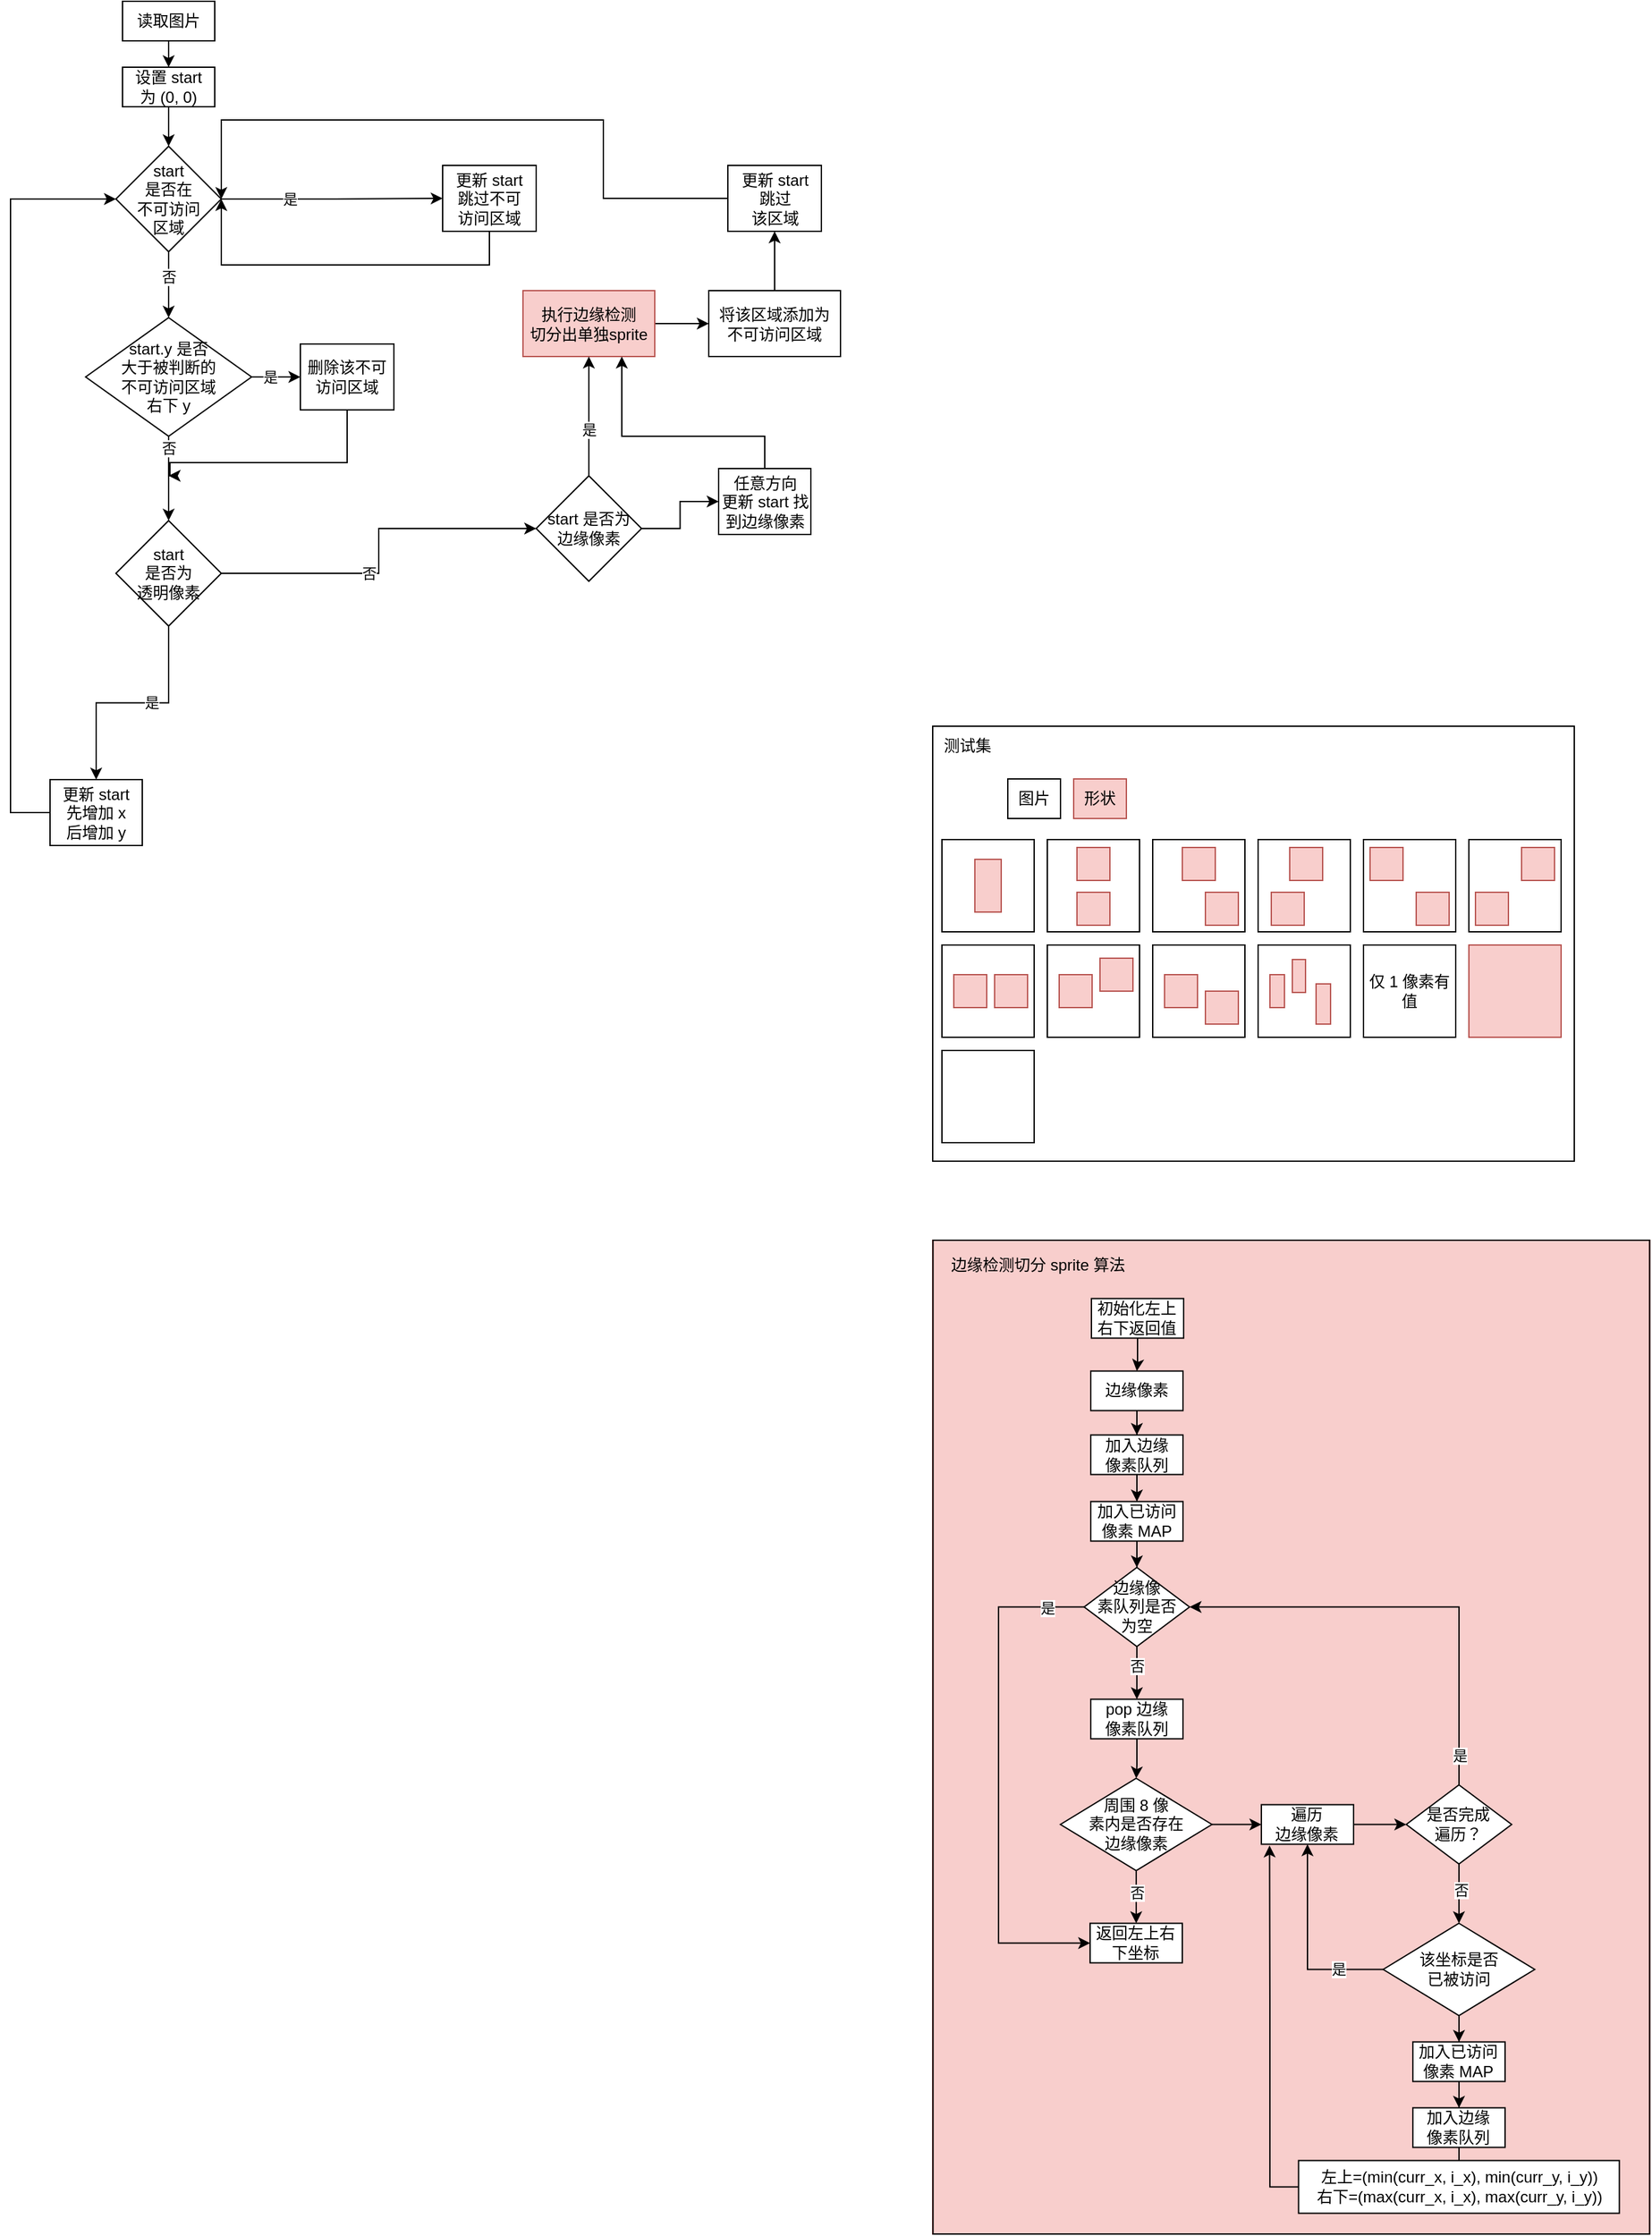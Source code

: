 <mxfile>
    <diagram id="6OdolTEmYTzxflPTEHso" name="Page-1">
        <mxGraphModel dx="1619" dy="635" grid="1" gridSize="10" guides="1" tooltips="1" connect="1" arrows="1" fold="1" page="1" pageScale="1" pageWidth="827" pageHeight="1169" math="0" shadow="0">
            <root>
                <mxCell id="0"/>
                <mxCell id="1" parent="0"/>
                <mxCell id="h_gXAqal29AzcA71INI1-75" value="" style="edgeStyle=orthogonalEdgeStyle;rounded=0;orthogonalLoop=1;jettySize=auto;html=1;entryX=0.5;entryY=0;entryDx=0;entryDy=0;" parent="1" source="h_gXAqal29AzcA71INI1-76" target="h_gXAqal29AzcA71INI1-86" edge="1">
                    <mxGeometry relative="1" as="geometry">
                        <mxPoint x="-240" y="290" as="targetPoint"/>
                    </mxGeometry>
                </mxCell>
                <mxCell id="h_gXAqal29AzcA71INI1-76" value="设置 start&lt;div&gt;为 (0, 0)&lt;/div&gt;" style="rounded=0;whiteSpace=wrap;html=1;" parent="1" vertex="1">
                    <mxGeometry x="-275" y="100" width="70" height="30" as="geometry"/>
                </mxCell>
                <mxCell id="h_gXAqal29AzcA71INI1-77" value="" style="edgeStyle=orthogonalEdgeStyle;rounded=0;orthogonalLoop=1;jettySize=auto;html=1;entryX=0.5;entryY=0;entryDx=0;entryDy=0;exitX=0.5;exitY=1;exitDx=0;exitDy=0;" parent="1" source="h_gXAqal29AzcA71INI1-83" target="h_gXAqal29AzcA71INI1-82" edge="1">
                    <mxGeometry relative="1" as="geometry">
                        <mxPoint x="-241.03" y="610" as="targetPoint"/>
                        <mxPoint x="-241.03" y="580" as="sourcePoint"/>
                    </mxGeometry>
                </mxCell>
                <mxCell id="h_gXAqal29AzcA71INI1-84" value="是" style="edgeLabel;html=1;align=center;verticalAlign=middle;resizable=0;points=[];" parent="h_gXAqal29AzcA71INI1-77" vertex="1" connectable="0">
                    <mxGeometry x="-0.169" y="-1" relative="1" as="geometry">
                        <mxPoint as="offset"/>
                    </mxGeometry>
                </mxCell>
                <mxCell id="h_gXAqal29AzcA71INI1-80" style="edgeStyle=orthogonalEdgeStyle;rounded=0;orthogonalLoop=1;jettySize=auto;html=1;entryX=0.5;entryY=0;entryDx=0;entryDy=0;" parent="1" source="h_gXAqal29AzcA71INI1-81" target="h_gXAqal29AzcA71INI1-76" edge="1">
                    <mxGeometry relative="1" as="geometry"/>
                </mxCell>
                <mxCell id="h_gXAqal29AzcA71INI1-81" value="读取图片" style="rounded=0;whiteSpace=wrap;html=1;" parent="1" vertex="1">
                    <mxGeometry x="-275" y="50" width="70" height="30" as="geometry"/>
                </mxCell>
                <mxCell id="h_gXAqal29AzcA71INI1-96" style="edgeStyle=orthogonalEdgeStyle;rounded=0;orthogonalLoop=1;jettySize=auto;html=1;entryX=0;entryY=0.5;entryDx=0;entryDy=0;" parent="1" source="h_gXAqal29AzcA71INI1-82" target="h_gXAqal29AzcA71INI1-86" edge="1">
                    <mxGeometry relative="1" as="geometry">
                        <Array as="points">
                            <mxPoint x="-360" y="666"/>
                            <mxPoint x="-360" y="200"/>
                        </Array>
                    </mxGeometry>
                </mxCell>
                <mxCell id="h_gXAqal29AzcA71INI1-82" value="&lt;div&gt;更新 start&lt;/div&gt;先增加 x&lt;div&gt;后增加 y&lt;/div&gt;" style="rounded=0;whiteSpace=wrap;html=1;" parent="1" vertex="1">
                    <mxGeometry x="-330" y="640.5" width="70" height="50" as="geometry"/>
                </mxCell>
                <mxCell id="h_gXAqal29AzcA71INI1-98" value="" style="edgeStyle=orthogonalEdgeStyle;rounded=0;orthogonalLoop=1;jettySize=auto;html=1;entryX=0;entryY=0.5;entryDx=0;entryDy=0;" parent="1" source="h_gXAqal29AzcA71INI1-83" target="h_gXAqal29AzcA71INI1-108" edge="1">
                    <mxGeometry relative="1" as="geometry"/>
                </mxCell>
                <mxCell id="h_gXAqal29AzcA71INI1-107" value="否" style="edgeLabel;html=1;align=center;verticalAlign=middle;resizable=0;points=[];" parent="h_gXAqal29AzcA71INI1-98" vertex="1" connectable="0">
                    <mxGeometry x="-0.181" relative="1" as="geometry">
                        <mxPoint as="offset"/>
                    </mxGeometry>
                </mxCell>
                <mxCell id="h_gXAqal29AzcA71INI1-83" value="start&lt;div&gt;是否为&lt;div&gt;透明像素&lt;/div&gt;&lt;/div&gt;" style="rhombus;whiteSpace=wrap;html=1;" parent="1" vertex="1">
                    <mxGeometry x="-280" y="444" width="80" height="80" as="geometry"/>
                </mxCell>
                <mxCell id="h_gXAqal29AzcA71INI1-87" style="edgeStyle=orthogonalEdgeStyle;rounded=0;orthogonalLoop=1;jettySize=auto;html=1;entryX=0.5;entryY=0;entryDx=0;entryDy=0;" parent="1" source="h_gXAqal29AzcA71INI1-86" target="h_gXAqal29AzcA71INI1-172" edge="1">
                    <mxGeometry relative="1" as="geometry"/>
                </mxCell>
                <mxCell id="h_gXAqal29AzcA71INI1-88" value="否" style="edgeLabel;html=1;align=center;verticalAlign=middle;resizable=0;points=[];" parent="h_gXAqal29AzcA71INI1-87" vertex="1" connectable="0">
                    <mxGeometry x="-0.25" relative="1" as="geometry">
                        <mxPoint as="offset"/>
                    </mxGeometry>
                </mxCell>
                <mxCell id="h_gXAqal29AzcA71INI1-93" value="" style="edgeStyle=orthogonalEdgeStyle;rounded=0;orthogonalLoop=1;jettySize=auto;html=1;" parent="1" source="h_gXAqal29AzcA71INI1-86" target="h_gXAqal29AzcA71INI1-91" edge="1">
                    <mxGeometry relative="1" as="geometry"/>
                </mxCell>
                <mxCell id="h_gXAqal29AzcA71INI1-94" value="是" style="edgeLabel;html=1;align=center;verticalAlign=middle;resizable=0;points=[];" parent="h_gXAqal29AzcA71INI1-93" vertex="1" connectable="0">
                    <mxGeometry x="-0.417" relative="1" as="geometry">
                        <mxPoint x="3" as="offset"/>
                    </mxGeometry>
                </mxCell>
                <mxCell id="h_gXAqal29AzcA71INI1-86" value="start&lt;div&gt;是否在&lt;div&gt;不可访问&lt;/div&gt;&lt;div&gt;区域&lt;/div&gt;&lt;/div&gt;" style="rhombus;whiteSpace=wrap;html=1;" parent="1" vertex="1">
                    <mxGeometry x="-280" y="160" width="80" height="80" as="geometry"/>
                </mxCell>
                <mxCell id="h_gXAqal29AzcA71INI1-170" style="edgeStyle=orthogonalEdgeStyle;rounded=0;orthogonalLoop=1;jettySize=auto;html=1;entryX=1;entryY=0.5;entryDx=0;entryDy=0;" parent="1" source="h_gXAqal29AzcA71INI1-91" target="h_gXAqal29AzcA71INI1-86" edge="1">
                    <mxGeometry relative="1" as="geometry">
                        <Array as="points">
                            <mxPoint x="3" y="250"/>
                            <mxPoint x="-200" y="250"/>
                        </Array>
                    </mxGeometry>
                </mxCell>
                <mxCell id="h_gXAqal29AzcA71INI1-91" value="&lt;div&gt;更新 start&lt;/div&gt;&lt;div&gt;跳过不可&lt;/div&gt;&lt;div&gt;访问&lt;span style=&quot;background-color: transparent; color: light-dark(rgb(0, 0, 0), rgb(255, 255, 255));&quot;&gt;区域&lt;/span&gt;&lt;/div&gt;" style="rounded=0;whiteSpace=wrap;html=1;" parent="1" vertex="1">
                    <mxGeometry x="-32" y="174.5" width="71" height="50" as="geometry"/>
                </mxCell>
                <mxCell id="h_gXAqal29AzcA71INI1-103" value="" style="edgeStyle=orthogonalEdgeStyle;rounded=0;orthogonalLoop=1;jettySize=auto;html=1;" parent="1" source="h_gXAqal29AzcA71INI1-97" target="h_gXAqal29AzcA71INI1-100" edge="1">
                    <mxGeometry relative="1" as="geometry"/>
                </mxCell>
                <mxCell id="h_gXAqal29AzcA71INI1-97" value="执行边缘检测&lt;div&gt;切分出单独sprite&lt;/div&gt;" style="rounded=0;whiteSpace=wrap;html=1;fillColor=#f8cecc;strokeColor=#b85450;" parent="1" vertex="1">
                    <mxGeometry x="29" y="269.5" width="100" height="50" as="geometry"/>
                </mxCell>
                <mxCell id="h_gXAqal29AzcA71INI1-105" value="" style="edgeStyle=orthogonalEdgeStyle;rounded=0;orthogonalLoop=1;jettySize=auto;html=1;" parent="1" source="h_gXAqal29AzcA71INI1-100" target="h_gXAqal29AzcA71INI1-104" edge="1">
                    <mxGeometry relative="1" as="geometry"/>
                </mxCell>
                <mxCell id="h_gXAqal29AzcA71INI1-100" value="将该区域添加为&lt;div&gt;不可访问区域&lt;/div&gt;" style="rounded=0;whiteSpace=wrap;html=1;" parent="1" vertex="1">
                    <mxGeometry x="170" y="269.5" width="100" height="50" as="geometry"/>
                </mxCell>
                <mxCell id="h_gXAqal29AzcA71INI1-106" style="edgeStyle=orthogonalEdgeStyle;rounded=0;orthogonalLoop=1;jettySize=auto;html=1;entryX=1;entryY=0.5;entryDx=0;entryDy=0;" parent="1" source="h_gXAqal29AzcA71INI1-104" target="h_gXAqal29AzcA71INI1-86" edge="1">
                    <mxGeometry relative="1" as="geometry">
                        <Array as="points">
                            <mxPoint x="90" y="140"/>
                            <mxPoint x="-200" y="140"/>
                        </Array>
                    </mxGeometry>
                </mxCell>
                <mxCell id="h_gXAqal29AzcA71INI1-104" value="&lt;div&gt;更新 start&lt;/div&gt;&lt;div&gt;跳过&lt;/div&gt;&lt;div&gt;该&lt;span style=&quot;background-color: transparent; color: light-dark(rgb(0, 0, 0), rgb(255, 255, 255));&quot;&gt;区域&lt;/span&gt;&lt;/div&gt;" style="rounded=0;whiteSpace=wrap;html=1;" parent="1" vertex="1">
                    <mxGeometry x="184.5" y="174.5" width="71" height="50" as="geometry"/>
                </mxCell>
                <mxCell id="h_gXAqal29AzcA71INI1-109" value="" style="edgeStyle=orthogonalEdgeStyle;rounded=0;orthogonalLoop=1;jettySize=auto;html=1;" parent="1" source="h_gXAqal29AzcA71INI1-108" target="h_gXAqal29AzcA71INI1-97" edge="1">
                    <mxGeometry relative="1" as="geometry"/>
                </mxCell>
                <mxCell id="h_gXAqal29AzcA71INI1-110" value="是" style="edgeLabel;html=1;align=center;verticalAlign=middle;resizable=0;points=[];" parent="h_gXAqal29AzcA71INI1-109" vertex="1" connectable="0">
                    <mxGeometry x="-0.216" relative="1" as="geometry">
                        <mxPoint as="offset"/>
                    </mxGeometry>
                </mxCell>
                <mxCell id="h_gXAqal29AzcA71INI1-112" value="" style="edgeStyle=orthogonalEdgeStyle;rounded=0;orthogonalLoop=1;jettySize=auto;html=1;" parent="1" source="h_gXAqal29AzcA71INI1-108" target="h_gXAqal29AzcA71INI1-111" edge="1">
                    <mxGeometry relative="1" as="geometry"/>
                </mxCell>
                <mxCell id="h_gXAqal29AzcA71INI1-108" value="start 是否为&lt;div&gt;边缘像素&lt;/div&gt;" style="rhombus;whiteSpace=wrap;html=1;" parent="1" vertex="1">
                    <mxGeometry x="39" y="410" width="80" height="80" as="geometry"/>
                </mxCell>
                <mxCell id="h_gXAqal29AzcA71INI1-171" style="edgeStyle=orthogonalEdgeStyle;rounded=0;orthogonalLoop=1;jettySize=auto;html=1;entryX=0.75;entryY=1;entryDx=0;entryDy=0;" parent="1" source="h_gXAqal29AzcA71INI1-111" target="h_gXAqal29AzcA71INI1-97" edge="1">
                    <mxGeometry relative="1" as="geometry">
                        <Array as="points">
                            <mxPoint x="213" y="380"/>
                            <mxPoint x="104" y="380"/>
                        </Array>
                    </mxGeometry>
                </mxCell>
                <mxCell id="h_gXAqal29AzcA71INI1-111" value="&lt;div&gt;任意方向&lt;/div&gt;&lt;div&gt;&lt;span style=&quot;background-color: transparent; color: light-dark(rgb(0, 0, 0), rgb(255, 255, 255));&quot;&gt;更新 start 找到边缘像素&lt;/span&gt;&lt;/div&gt;" style="rounded=0;whiteSpace=wrap;html=1;" parent="1" vertex="1">
                    <mxGeometry x="177.5" y="404.5" width="70" height="50" as="geometry"/>
                </mxCell>
                <mxCell id="h_gXAqal29AzcA71INI1-173" value="" style="edgeStyle=orthogonalEdgeStyle;rounded=0;orthogonalLoop=1;jettySize=auto;html=1;" parent="1" source="h_gXAqal29AzcA71INI1-172" target="h_gXAqal29AzcA71INI1-83" edge="1">
                    <mxGeometry relative="1" as="geometry"/>
                </mxCell>
                <mxCell id="h_gXAqal29AzcA71INI1-181" value="否" style="edgeLabel;html=1;align=center;verticalAlign=middle;resizable=0;points=[];" parent="h_gXAqal29AzcA71INI1-173" vertex="1" connectable="0">
                    <mxGeometry x="-0.812" y="-2" relative="1" as="geometry">
                        <mxPoint x="2" y="3" as="offset"/>
                    </mxGeometry>
                </mxCell>
                <mxCell id="h_gXAqal29AzcA71INI1-175" value="" style="edgeStyle=orthogonalEdgeStyle;rounded=0;orthogonalLoop=1;jettySize=auto;html=1;" parent="1" source="h_gXAqal29AzcA71INI1-172" target="h_gXAqal29AzcA71INI1-174" edge="1">
                    <mxGeometry relative="1" as="geometry"/>
                </mxCell>
                <mxCell id="h_gXAqal29AzcA71INI1-178" value="是" style="edgeLabel;html=1;align=center;verticalAlign=middle;resizable=0;points=[];" parent="h_gXAqal29AzcA71INI1-175" vertex="1" connectable="0">
                    <mxGeometry x="-0.439" y="2" relative="1" as="geometry">
                        <mxPoint x="2" y="2" as="offset"/>
                    </mxGeometry>
                </mxCell>
                <mxCell id="h_gXAqal29AzcA71INI1-172" value="start.y 是否&lt;div&gt;大于被判断的&lt;/div&gt;&lt;div&gt;不可访问区域&lt;/div&gt;&lt;div&gt;右下 y&lt;/div&gt;" style="rhombus;whiteSpace=wrap;html=1;" parent="1" vertex="1">
                    <mxGeometry x="-303" y="290" width="126" height="90" as="geometry"/>
                </mxCell>
                <mxCell id="h_gXAqal29AzcA71INI1-180" style="edgeStyle=orthogonalEdgeStyle;rounded=0;orthogonalLoop=1;jettySize=auto;html=1;" parent="1" source="h_gXAqal29AzcA71INI1-174" edge="1">
                    <mxGeometry relative="1" as="geometry">
                        <mxPoint x="-240" y="410" as="targetPoint"/>
                        <Array as="points">
                            <mxPoint x="-105" y="400"/>
                            <mxPoint x="-239" y="400"/>
                            <mxPoint x="-239" y="410"/>
                        </Array>
                    </mxGeometry>
                </mxCell>
                <mxCell id="h_gXAqal29AzcA71INI1-174" value="删除该不可访问区域" style="rounded=0;whiteSpace=wrap;html=1;" parent="1" vertex="1">
                    <mxGeometry x="-140" y="310" width="71" height="50" as="geometry"/>
                </mxCell>
                <mxCell id="h_gXAqal29AzcA71INI1-185" value="" style="group;fillColor=#f8cecc;strokeColor=#b85450;" parent="1" vertex="1" connectable="0">
                    <mxGeometry x="340" y="990" width="544.22" height="754" as="geometry"/>
                </mxCell>
                <mxCell id="h_gXAqal29AzcA71INI1-117" value="&lt;div&gt;边缘检测&lt;span style=&quot;background-color: transparent; color: light-dark(rgb(0, 0, 0), rgb(255, 255, 255));&quot;&gt;切分 sprite 算法&lt;/span&gt;&lt;/div&gt;" style="text;html=1;align=center;verticalAlign=middle;whiteSpace=wrap;rounded=0;" parent="h_gXAqal29AzcA71INI1-185" vertex="1">
                    <mxGeometry y="4" width="160" height="30" as="geometry"/>
                </mxCell>
                <mxCell id="h_gXAqal29AzcA71INI1-121" value="" style="edgeStyle=orthogonalEdgeStyle;rounded=0;orthogonalLoop=1;jettySize=auto;html=1;entryX=0.5;entryY=0;entryDx=0;entryDy=0;" parent="h_gXAqal29AzcA71INI1-185" source="h_gXAqal29AzcA71INI1-118" target="h_gXAqal29AzcA71INI1-122" edge="1">
                    <mxGeometry relative="1" as="geometry"/>
                </mxCell>
                <mxCell id="h_gXAqal29AzcA71INI1-118" value="&lt;div&gt;边缘像素&lt;/div&gt;" style="rounded=0;whiteSpace=wrap;html=1;" parent="h_gXAqal29AzcA71INI1-185" vertex="1">
                    <mxGeometry x="119.97" y="99.25" width="70" height="30" as="geometry"/>
                </mxCell>
                <mxCell id="h_gXAqal29AzcA71INI1-128" value="" style="edgeStyle=orthogonalEdgeStyle;rounded=0;orthogonalLoop=1;jettySize=auto;html=1;" parent="h_gXAqal29AzcA71INI1-185" source="h_gXAqal29AzcA71INI1-120" target="h_gXAqal29AzcA71INI1-127" edge="1">
                    <mxGeometry relative="1" as="geometry"/>
                </mxCell>
                <mxCell id="h_gXAqal29AzcA71INI1-129" value="否" style="edgeLabel;html=1;align=center;verticalAlign=middle;resizable=0;points=[];" parent="h_gXAqal29AzcA71INI1-128" vertex="1" connectable="0">
                    <mxGeometry x="-0.191" relative="1" as="geometry">
                        <mxPoint as="offset"/>
                    </mxGeometry>
                </mxCell>
                <mxCell id="h_gXAqal29AzcA71INI1-132" value="" style="edgeStyle=orthogonalEdgeStyle;rounded=0;orthogonalLoop=1;jettySize=auto;html=1;entryX=0;entryY=0.5;entryDx=0;entryDy=0;" parent="h_gXAqal29AzcA71INI1-185" source="h_gXAqal29AzcA71INI1-120" target="h_gXAqal29AzcA71INI1-134" edge="1">
                    <mxGeometry relative="1" as="geometry"/>
                </mxCell>
                <mxCell id="h_gXAqal29AzcA71INI1-120" value="周围 8&amp;nbsp;&lt;span style=&quot;background-color: transparent; color: light-dark(rgb(0, 0, 0), rgb(255, 255, 255));&quot;&gt;像&lt;/span&gt;&lt;div&gt;&lt;span style=&quot;background-color: transparent; color: light-dark(rgb(0, 0, 0), rgb(255, 255, 255));&quot;&gt;素&lt;/span&gt;&lt;span style=&quot;background-color: transparent; color: light-dark(rgb(0, 0, 0), rgb(255, 255, 255));&quot;&gt;内是否存在&lt;/span&gt;&lt;/div&gt;&lt;div&gt;&lt;span style=&quot;background-color: transparent; color: light-dark(rgb(0, 0, 0), rgb(255, 255, 255));&quot;&gt;边缘&lt;/span&gt;&lt;span style=&quot;background-color: transparent; color: light-dark(rgb(0, 0, 0), rgb(255, 255, 255));&quot;&gt;像素&lt;/span&gt;&lt;/div&gt;" style="rhombus;whiteSpace=wrap;html=1;" parent="h_gXAqal29AzcA71INI1-185" vertex="1">
                    <mxGeometry x="96.97" y="408.25" width="115" height="70" as="geometry"/>
                </mxCell>
                <mxCell id="h_gXAqal29AzcA71INI1-125" value="" style="edgeStyle=orthogonalEdgeStyle;rounded=0;orthogonalLoop=1;jettySize=auto;html=1;" parent="h_gXAqal29AzcA71INI1-185" source="h_gXAqal29AzcA71INI1-122" target="h_gXAqal29AzcA71INI1-124" edge="1">
                    <mxGeometry relative="1" as="geometry"/>
                </mxCell>
                <mxCell id="h_gXAqal29AzcA71INI1-122" value="&lt;div&gt;加入边缘&lt;/div&gt;&lt;div&gt;像素队列&lt;/div&gt;" style="rounded=0;whiteSpace=wrap;html=1;" parent="h_gXAqal29AzcA71INI1-185" vertex="1">
                    <mxGeometry x="119.97" y="147.75" width="70" height="30" as="geometry"/>
                </mxCell>
                <mxCell id="h_gXAqal29AzcA71INI1-126" value="" style="edgeStyle=orthogonalEdgeStyle;rounded=0;orthogonalLoop=1;jettySize=auto;html=1;entryX=0.5;entryY=0;entryDx=0;entryDy=0;" parent="h_gXAqal29AzcA71INI1-185" source="h_gXAqal29AzcA71INI1-124" target="h_gXAqal29AzcA71INI1-140" edge="1">
                    <mxGeometry relative="1" as="geometry"/>
                </mxCell>
                <mxCell id="h_gXAqal29AzcA71INI1-124" value="&lt;div&gt;加入已访问像素 MAP&lt;/div&gt;" style="rounded=0;whiteSpace=wrap;html=1;" parent="h_gXAqal29AzcA71INI1-185" vertex="1">
                    <mxGeometry x="119.97" y="198.25" width="70" height="30" as="geometry"/>
                </mxCell>
                <mxCell id="h_gXAqal29AzcA71INI1-127" value="&lt;div&gt;返回左上右下坐标&lt;/div&gt;" style="rounded=0;whiteSpace=wrap;html=1;" parent="h_gXAqal29AzcA71INI1-185" vertex="1">
                    <mxGeometry x="119.47" y="518.25" width="70" height="30" as="geometry"/>
                </mxCell>
                <mxCell id="h_gXAqal29AzcA71INI1-153" style="edgeStyle=orthogonalEdgeStyle;rounded=0;orthogonalLoop=1;jettySize=auto;html=1;entryX=0.5;entryY=1;entryDx=0;entryDy=0;" parent="h_gXAqal29AzcA71INI1-185" source="h_gXAqal29AzcA71INI1-131" target="h_gXAqal29AzcA71INI1-134" edge="1">
                    <mxGeometry relative="1" as="geometry"/>
                </mxCell>
                <mxCell id="h_gXAqal29AzcA71INI1-154" value="是" style="edgeLabel;html=1;align=center;verticalAlign=middle;resizable=0;points=[];" parent="h_gXAqal29AzcA71INI1-153" vertex="1" connectable="0">
                    <mxGeometry x="-0.548" y="-1" relative="1" as="geometry">
                        <mxPoint as="offset"/>
                    </mxGeometry>
                </mxCell>
                <mxCell id="h_gXAqal29AzcA71INI1-158" value="" style="edgeStyle=orthogonalEdgeStyle;rounded=0;orthogonalLoop=1;jettySize=auto;html=1;" parent="h_gXAqal29AzcA71INI1-185" source="h_gXAqal29AzcA71INI1-131" target="h_gXAqal29AzcA71INI1-157" edge="1">
                    <mxGeometry relative="1" as="geometry"/>
                </mxCell>
                <mxCell id="h_gXAqal29AzcA71INI1-131" value="该坐标是否&lt;div&gt;已被访问&lt;br&gt;&lt;/div&gt;" style="rhombus;whiteSpace=wrap;html=1;" parent="h_gXAqal29AzcA71INI1-185" vertex="1">
                    <mxGeometry x="341.97" y="518.25" width="115" height="70" as="geometry"/>
                </mxCell>
                <mxCell id="h_gXAqal29AzcA71INI1-137" value="" style="edgeStyle=orthogonalEdgeStyle;rounded=0;orthogonalLoop=1;jettySize=auto;html=1;" parent="h_gXAqal29AzcA71INI1-185" source="h_gXAqal29AzcA71INI1-134" target="h_gXAqal29AzcA71INI1-136" edge="1">
                    <mxGeometry relative="1" as="geometry"/>
                </mxCell>
                <mxCell id="h_gXAqal29AzcA71INI1-134" value="&lt;div&gt;遍历&lt;/div&gt;&lt;div&gt;边缘&lt;span style=&quot;background-color: transparent; color: light-dark(rgb(0, 0, 0), rgb(255, 255, 255));&quot;&gt;像素&lt;/span&gt;&lt;/div&gt;" style="rounded=0;whiteSpace=wrap;html=1;" parent="h_gXAqal29AzcA71INI1-185" vertex="1">
                    <mxGeometry x="249.47" y="428.25" width="70" height="30" as="geometry"/>
                </mxCell>
                <mxCell id="h_gXAqal29AzcA71INI1-161" style="edgeStyle=orthogonalEdgeStyle;rounded=0;orthogonalLoop=1;jettySize=auto;html=1;entryX=0.5;entryY=0;entryDx=0;entryDy=0;" parent="h_gXAqal29AzcA71INI1-185" source="h_gXAqal29AzcA71INI1-136" target="h_gXAqal29AzcA71INI1-131" edge="1">
                    <mxGeometry relative="1" as="geometry"/>
                </mxCell>
                <mxCell id="h_gXAqal29AzcA71INI1-162" value="否" style="edgeLabel;html=1;align=center;verticalAlign=middle;resizable=0;points=[];" parent="h_gXAqal29AzcA71INI1-161" vertex="1" connectable="0">
                    <mxGeometry x="-0.164" y="1" relative="1" as="geometry">
                        <mxPoint as="offset"/>
                    </mxGeometry>
                </mxCell>
                <mxCell id="h_gXAqal29AzcA71INI1-163" style="edgeStyle=orthogonalEdgeStyle;rounded=0;orthogonalLoop=1;jettySize=auto;html=1;entryX=1;entryY=0.5;entryDx=0;entryDy=0;" parent="h_gXAqal29AzcA71INI1-185" source="h_gXAqal29AzcA71INI1-136" target="h_gXAqal29AzcA71INI1-140" edge="1">
                    <mxGeometry relative="1" as="geometry">
                        <Array as="points">
                            <mxPoint x="399.97" y="278.25"/>
                        </Array>
                    </mxGeometry>
                </mxCell>
                <mxCell id="h_gXAqal29AzcA71INI1-164" value="是" style="edgeLabel;html=1;align=center;verticalAlign=middle;resizable=0;points=[];" parent="h_gXAqal29AzcA71INI1-163" vertex="1" connectable="0">
                    <mxGeometry x="-0.867" relative="1" as="geometry">
                        <mxPoint as="offset"/>
                    </mxGeometry>
                </mxCell>
                <mxCell id="h_gXAqal29AzcA71INI1-136" value="是否完成&lt;div&gt;遍历？&lt;/div&gt;" style="rhombus;whiteSpace=wrap;html=1;" parent="h_gXAqal29AzcA71INI1-185" vertex="1">
                    <mxGeometry x="359.47" y="413.25" width="80" height="60" as="geometry"/>
                </mxCell>
                <mxCell id="h_gXAqal29AzcA71INI1-144" value="" style="edgeStyle=orthogonalEdgeStyle;rounded=0;orthogonalLoop=1;jettySize=auto;html=1;" parent="h_gXAqal29AzcA71INI1-185" source="h_gXAqal29AzcA71INI1-139" target="h_gXAqal29AzcA71INI1-120" edge="1">
                    <mxGeometry relative="1" as="geometry"/>
                </mxCell>
                <mxCell id="h_gXAqal29AzcA71INI1-139" value="&lt;div&gt;pop 边缘&lt;/div&gt;&lt;div&gt;像素队列&lt;/div&gt;" style="rounded=0;whiteSpace=wrap;html=1;" parent="h_gXAqal29AzcA71INI1-185" vertex="1">
                    <mxGeometry x="119.97" y="348.25" width="70" height="30" as="geometry"/>
                </mxCell>
                <mxCell id="h_gXAqal29AzcA71INI1-141" value="" style="edgeStyle=orthogonalEdgeStyle;rounded=0;orthogonalLoop=1;jettySize=auto;html=1;" parent="h_gXAqal29AzcA71INI1-185" source="h_gXAqal29AzcA71INI1-140" target="h_gXAqal29AzcA71INI1-139" edge="1">
                    <mxGeometry relative="1" as="geometry"/>
                </mxCell>
                <mxCell id="h_gXAqal29AzcA71INI1-142" value="否" style="edgeLabel;html=1;align=center;verticalAlign=middle;resizable=0;points=[];" parent="h_gXAqal29AzcA71INI1-141" vertex="1" connectable="0">
                    <mxGeometry x="-0.638" relative="1" as="geometry">
                        <mxPoint y="7" as="offset"/>
                    </mxGeometry>
                </mxCell>
                <mxCell id="h_gXAqal29AzcA71INI1-151" style="edgeStyle=orthogonalEdgeStyle;rounded=0;orthogonalLoop=1;jettySize=auto;html=1;entryX=0;entryY=0.5;entryDx=0;entryDy=0;" parent="h_gXAqal29AzcA71INI1-185" source="h_gXAqal29AzcA71INI1-140" target="h_gXAqal29AzcA71INI1-127" edge="1">
                    <mxGeometry relative="1" as="geometry">
                        <Array as="points">
                            <mxPoint x="49.97" y="278.25"/>
                            <mxPoint x="49.97" y="533.25"/>
                        </Array>
                    </mxGeometry>
                </mxCell>
                <mxCell id="h_gXAqal29AzcA71INI1-152" value="是" style="edgeLabel;html=1;align=center;verticalAlign=middle;resizable=0;points=[];" parent="h_gXAqal29AzcA71INI1-151" vertex="1" connectable="0">
                    <mxGeometry x="-0.857" relative="1" as="geometry">
                        <mxPoint as="offset"/>
                    </mxGeometry>
                </mxCell>
                <mxCell id="h_gXAqal29AzcA71INI1-140" value="&lt;div&gt;边缘&lt;span style=&quot;background-color: transparent; color: light-dark(rgb(0, 0, 0), rgb(255, 255, 255));&quot;&gt;像&lt;/span&gt;&lt;/div&gt;&lt;div&gt;&lt;span style=&quot;background-color: transparent; color: light-dark(rgb(0, 0, 0), rgb(255, 255, 255));&quot;&gt;素&lt;/span&gt;&lt;span style=&quot;background-color: transparent; color: light-dark(rgb(0, 0, 0), rgb(255, 255, 255));&quot;&gt;队列是否&lt;/span&gt;&lt;/div&gt;&lt;div&gt;&lt;span style=&quot;background-color: transparent; color: light-dark(rgb(0, 0, 0), rgb(255, 255, 255));&quot;&gt;为空&lt;/span&gt;&lt;/div&gt;" style="rhombus;whiteSpace=wrap;html=1;" parent="h_gXAqal29AzcA71INI1-185" vertex="1">
                    <mxGeometry x="114.97" y="248.25" width="80" height="60" as="geometry"/>
                </mxCell>
                <mxCell id="h_gXAqal29AzcA71INI1-150" style="edgeStyle=orthogonalEdgeStyle;rounded=0;orthogonalLoop=1;jettySize=auto;html=1;entryX=0.5;entryY=0;entryDx=0;entryDy=0;" parent="h_gXAqal29AzcA71INI1-185" source="h_gXAqal29AzcA71INI1-145" target="h_gXAqal29AzcA71INI1-118" edge="1">
                    <mxGeometry relative="1" as="geometry"/>
                </mxCell>
                <mxCell id="h_gXAqal29AzcA71INI1-145" value="&lt;div&gt;初始化左上右下返回值&lt;/div&gt;" style="rounded=0;whiteSpace=wrap;html=1;" parent="h_gXAqal29AzcA71INI1-185" vertex="1">
                    <mxGeometry x="120.47" y="44.25" width="70" height="30" as="geometry"/>
                </mxCell>
                <mxCell id="h_gXAqal29AzcA71INI1-166" value="" style="edgeStyle=orthogonalEdgeStyle;rounded=0;orthogonalLoop=1;jettySize=auto;html=1;" parent="h_gXAqal29AzcA71INI1-185" source="h_gXAqal29AzcA71INI1-156" target="h_gXAqal29AzcA71INI1-165" edge="1">
                    <mxGeometry relative="1" as="geometry"/>
                </mxCell>
                <mxCell id="h_gXAqal29AzcA71INI1-156" value="&lt;div&gt;加入边缘&lt;/div&gt;&lt;div&gt;像素队列&lt;/div&gt;" style="rounded=0;whiteSpace=wrap;html=1;" parent="h_gXAqal29AzcA71INI1-185" vertex="1">
                    <mxGeometry x="364.47" y="658.25" width="70" height="30" as="geometry"/>
                </mxCell>
                <mxCell id="h_gXAqal29AzcA71INI1-159" value="" style="edgeStyle=orthogonalEdgeStyle;rounded=0;orthogonalLoop=1;jettySize=auto;html=1;" parent="h_gXAqal29AzcA71INI1-185" source="h_gXAqal29AzcA71INI1-157" target="h_gXAqal29AzcA71INI1-156" edge="1">
                    <mxGeometry relative="1" as="geometry"/>
                </mxCell>
                <mxCell id="h_gXAqal29AzcA71INI1-157" value="&lt;div&gt;加入已访问像素 MAP&lt;/div&gt;" style="rounded=0;whiteSpace=wrap;html=1;" parent="h_gXAqal29AzcA71INI1-185" vertex="1">
                    <mxGeometry x="364.47" y="608.25" width="70" height="30" as="geometry"/>
                </mxCell>
                <mxCell id="h_gXAqal29AzcA71INI1-165" value="左上=(min(curr_x, i_x), min(curr_y, i_y))&lt;div&gt;右下=(max(curr_x, i_x), max(curr_y, i_y))&lt;br&gt;&lt;/div&gt;" style="rounded=0;whiteSpace=wrap;html=1;" parent="h_gXAqal29AzcA71INI1-185" vertex="1">
                    <mxGeometry x="277.72" y="698.25" width="243.5" height="40" as="geometry"/>
                </mxCell>
                <mxCell id="h_gXAqal29AzcA71INI1-168" style="edgeStyle=orthogonalEdgeStyle;rounded=0;orthogonalLoop=1;jettySize=auto;html=1;entryX=0.089;entryY=1.032;entryDx=0;entryDy=0;entryPerimeter=0;" parent="h_gXAqal29AzcA71INI1-185" source="h_gXAqal29AzcA71INI1-165" target="h_gXAqal29AzcA71INI1-134" edge="1">
                    <mxGeometry relative="1" as="geometry">
                        <Array as="points">
                            <mxPoint x="255.97" y="718.25"/>
                            <mxPoint x="255.97" y="578.25"/>
                        </Array>
                    </mxGeometry>
                </mxCell>
                <mxCell id="h_gXAqal29AzcA71INI1-184" value="" style="rounded=0;whiteSpace=wrap;html=1;fillColor=none;" parent="h_gXAqal29AzcA71INI1-185" vertex="1">
                    <mxGeometry x="0.22" width="544" height="754" as="geometry"/>
                </mxCell>
                <mxCell id="h_gXAqal29AzcA71INI1-186" value="" style="group" parent="1" vertex="1" connectable="0">
                    <mxGeometry x="336" y="600" width="491" height="330" as="geometry"/>
                </mxCell>
                <mxCell id="h_gXAqal29AzcA71INI1-182" value="" style="rounded=0;whiteSpace=wrap;html=1;fillColor=none;" parent="h_gXAqal29AzcA71INI1-186" vertex="1">
                    <mxGeometry x="4" width="487" height="330" as="geometry"/>
                </mxCell>
                <mxCell id="h_gXAqal29AzcA71INI1-19" value="测试集" style="text;html=1;align=center;verticalAlign=middle;resizable=0;points=[];autosize=1;strokeColor=none;fillColor=none;" parent="h_gXAqal29AzcA71INI1-186" vertex="1">
                    <mxGeometry width="60" height="30" as="geometry"/>
                </mxCell>
                <mxCell id="h_gXAqal29AzcA71INI1-20" value="" style="rounded=0;whiteSpace=wrap;html=1;" parent="h_gXAqal29AzcA71INI1-186" vertex="1">
                    <mxGeometry x="11" y="86" width="70" height="70" as="geometry"/>
                </mxCell>
                <mxCell id="h_gXAqal29AzcA71INI1-21" value="" style="rounded=0;whiteSpace=wrap;html=1;fillColor=#f8cecc;strokeColor=#b85450;" parent="h_gXAqal29AzcA71INI1-186" vertex="1">
                    <mxGeometry x="36" y="101" width="20" height="40" as="geometry"/>
                </mxCell>
                <mxCell id="h_gXAqal29AzcA71INI1-23" value="形状" style="rounded=0;whiteSpace=wrap;html=1;fillColor=#f8cecc;strokeColor=#b85450;" parent="h_gXAqal29AzcA71INI1-186" vertex="1">
                    <mxGeometry x="111" y="40" width="40" height="30" as="geometry"/>
                </mxCell>
                <mxCell id="h_gXAqal29AzcA71INI1-25" value="图片" style="rounded=0;whiteSpace=wrap;html=1;" parent="h_gXAqal29AzcA71INI1-186" vertex="1">
                    <mxGeometry x="61" y="40" width="40" height="30" as="geometry"/>
                </mxCell>
                <mxCell id="h_gXAqal29AzcA71INI1-26" value="" style="rounded=0;whiteSpace=wrap;html=1;" parent="h_gXAqal29AzcA71INI1-186" vertex="1">
                    <mxGeometry x="91" y="86" width="70" height="70" as="geometry"/>
                </mxCell>
                <mxCell id="h_gXAqal29AzcA71INI1-27" value="" style="rounded=0;whiteSpace=wrap;html=1;fillColor=#f8cecc;strokeColor=#b85450;" parent="h_gXAqal29AzcA71INI1-186" vertex="1">
                    <mxGeometry x="113.5" y="92" width="25" height="25" as="geometry"/>
                </mxCell>
                <mxCell id="h_gXAqal29AzcA71INI1-28" value="" style="rounded=0;whiteSpace=wrap;html=1;fillColor=#f8cecc;strokeColor=#b85450;" parent="h_gXAqal29AzcA71INI1-186" vertex="1">
                    <mxGeometry x="113.5" y="126" width="25" height="25" as="geometry"/>
                </mxCell>
                <mxCell id="h_gXAqal29AzcA71INI1-29" value="" style="rounded=0;whiteSpace=wrap;html=1;" parent="h_gXAqal29AzcA71INI1-186" vertex="1">
                    <mxGeometry x="171" y="86" width="70" height="70" as="geometry"/>
                </mxCell>
                <mxCell id="h_gXAqal29AzcA71INI1-30" value="" style="rounded=0;whiteSpace=wrap;html=1;fillColor=#f8cecc;strokeColor=#b85450;" parent="h_gXAqal29AzcA71INI1-186" vertex="1">
                    <mxGeometry x="193.5" y="92" width="25" height="25" as="geometry"/>
                </mxCell>
                <mxCell id="h_gXAqal29AzcA71INI1-31" value="" style="rounded=0;whiteSpace=wrap;html=1;fillColor=#f8cecc;strokeColor=#b85450;" parent="h_gXAqal29AzcA71INI1-186" vertex="1">
                    <mxGeometry x="211" y="126" width="25" height="25" as="geometry"/>
                </mxCell>
                <mxCell id="h_gXAqal29AzcA71INI1-32" value="" style="rounded=0;whiteSpace=wrap;html=1;" parent="h_gXAqal29AzcA71INI1-186" vertex="1">
                    <mxGeometry x="251" y="86" width="70" height="70" as="geometry"/>
                </mxCell>
                <mxCell id="h_gXAqal29AzcA71INI1-33" value="" style="rounded=0;whiteSpace=wrap;html=1;fillColor=#f8cecc;strokeColor=#b85450;" parent="h_gXAqal29AzcA71INI1-186" vertex="1">
                    <mxGeometry x="275" y="92" width="25" height="25" as="geometry"/>
                </mxCell>
                <mxCell id="h_gXAqal29AzcA71INI1-34" value="" style="rounded=0;whiteSpace=wrap;html=1;fillColor=#f8cecc;strokeColor=#b85450;" parent="h_gXAqal29AzcA71INI1-186" vertex="1">
                    <mxGeometry x="261" y="126" width="25" height="25" as="geometry"/>
                </mxCell>
                <mxCell id="h_gXAqal29AzcA71INI1-35" value="" style="rounded=0;whiteSpace=wrap;html=1;" parent="h_gXAqal29AzcA71INI1-186" vertex="1">
                    <mxGeometry x="331" y="86" width="70" height="70" as="geometry"/>
                </mxCell>
                <mxCell id="h_gXAqal29AzcA71INI1-36" value="" style="rounded=0;whiteSpace=wrap;html=1;fillColor=#f8cecc;strokeColor=#b85450;" parent="h_gXAqal29AzcA71INI1-186" vertex="1">
                    <mxGeometry x="336" y="92" width="25" height="25" as="geometry"/>
                </mxCell>
                <mxCell id="h_gXAqal29AzcA71INI1-37" value="" style="rounded=0;whiteSpace=wrap;html=1;fillColor=#f8cecc;strokeColor=#b85450;" parent="h_gXAqal29AzcA71INI1-186" vertex="1">
                    <mxGeometry x="371" y="126" width="25" height="25" as="geometry"/>
                </mxCell>
                <mxCell id="h_gXAqal29AzcA71INI1-38" value="" style="rounded=0;whiteSpace=wrap;html=1;" parent="h_gXAqal29AzcA71INI1-186" vertex="1">
                    <mxGeometry x="411" y="86" width="70" height="70" as="geometry"/>
                </mxCell>
                <mxCell id="h_gXAqal29AzcA71INI1-39" value="" style="rounded=0;whiteSpace=wrap;html=1;fillColor=#f8cecc;strokeColor=#b85450;" parent="h_gXAqal29AzcA71INI1-186" vertex="1">
                    <mxGeometry x="451" y="92" width="25" height="25" as="geometry"/>
                </mxCell>
                <mxCell id="h_gXAqal29AzcA71INI1-40" value="" style="rounded=0;whiteSpace=wrap;html=1;fillColor=#f8cecc;strokeColor=#b85450;" parent="h_gXAqal29AzcA71INI1-186" vertex="1">
                    <mxGeometry x="416" y="126" width="25" height="25" as="geometry"/>
                </mxCell>
                <mxCell id="h_gXAqal29AzcA71INI1-41" value="" style="rounded=0;whiteSpace=wrap;html=1;" parent="h_gXAqal29AzcA71INI1-186" vertex="1">
                    <mxGeometry x="11" y="166" width="70" height="70" as="geometry"/>
                </mxCell>
                <mxCell id="h_gXAqal29AzcA71INI1-42" value="" style="rounded=0;whiteSpace=wrap;html=1;fillColor=#f8cecc;strokeColor=#b85450;" parent="h_gXAqal29AzcA71INI1-186" vertex="1">
                    <mxGeometry x="20" y="188.5" width="25" height="25" as="geometry"/>
                </mxCell>
                <mxCell id="h_gXAqal29AzcA71INI1-43" value="" style="rounded=0;whiteSpace=wrap;html=1;fillColor=#f8cecc;strokeColor=#b85450;" parent="h_gXAqal29AzcA71INI1-186" vertex="1">
                    <mxGeometry x="51" y="188.5" width="25" height="25" as="geometry"/>
                </mxCell>
                <mxCell id="h_gXAqal29AzcA71INI1-44" value="" style="rounded=0;whiteSpace=wrap;html=1;" parent="h_gXAqal29AzcA71INI1-186" vertex="1">
                    <mxGeometry x="91" y="166" width="70" height="70" as="geometry"/>
                </mxCell>
                <mxCell id="h_gXAqal29AzcA71INI1-45" value="" style="rounded=0;whiteSpace=wrap;html=1;fillColor=#f8cecc;strokeColor=#b85450;" parent="h_gXAqal29AzcA71INI1-186" vertex="1">
                    <mxGeometry x="100" y="188.5" width="25" height="25" as="geometry"/>
                </mxCell>
                <mxCell id="h_gXAqal29AzcA71INI1-46" value="" style="rounded=0;whiteSpace=wrap;html=1;fillColor=#f8cecc;strokeColor=#b85450;" parent="h_gXAqal29AzcA71INI1-186" vertex="1">
                    <mxGeometry x="131" y="176" width="25" height="25" as="geometry"/>
                </mxCell>
                <mxCell id="h_gXAqal29AzcA71INI1-47" value="" style="rounded=0;whiteSpace=wrap;html=1;" parent="h_gXAqal29AzcA71INI1-186" vertex="1">
                    <mxGeometry x="171" y="166" width="70" height="70" as="geometry"/>
                </mxCell>
                <mxCell id="h_gXAqal29AzcA71INI1-48" value="" style="rounded=0;whiteSpace=wrap;html=1;fillColor=#f8cecc;strokeColor=#b85450;" parent="h_gXAqal29AzcA71INI1-186" vertex="1">
                    <mxGeometry x="180" y="188.5" width="25" height="25" as="geometry"/>
                </mxCell>
                <mxCell id="h_gXAqal29AzcA71INI1-49" value="" style="rounded=0;whiteSpace=wrap;html=1;fillColor=#f8cecc;strokeColor=#b85450;" parent="h_gXAqal29AzcA71INI1-186" vertex="1">
                    <mxGeometry x="211" y="201" width="25" height="25" as="geometry"/>
                </mxCell>
                <mxCell id="h_gXAqal29AzcA71INI1-50" value="" style="rounded=0;whiteSpace=wrap;html=1;" parent="h_gXAqal29AzcA71INI1-186" vertex="1">
                    <mxGeometry x="251" y="166" width="70" height="70" as="geometry"/>
                </mxCell>
                <mxCell id="h_gXAqal29AzcA71INI1-51" value="" style="rounded=0;whiteSpace=wrap;html=1;fillColor=#f8cecc;strokeColor=#b85450;" parent="h_gXAqal29AzcA71INI1-186" vertex="1">
                    <mxGeometry x="260" y="188.5" width="11" height="25" as="geometry"/>
                </mxCell>
                <mxCell id="h_gXAqal29AzcA71INI1-52" value="" style="rounded=0;whiteSpace=wrap;html=1;fillColor=#f8cecc;strokeColor=#b85450;" parent="h_gXAqal29AzcA71INI1-186" vertex="1">
                    <mxGeometry x="277" y="177" width="10" height="25" as="geometry"/>
                </mxCell>
                <mxCell id="h_gXAqal29AzcA71INI1-53" value="" style="rounded=0;whiteSpace=wrap;html=1;fillColor=#f8cecc;strokeColor=#b85450;" parent="h_gXAqal29AzcA71INI1-186" vertex="1">
                    <mxGeometry x="295" y="195.5" width="11" height="30.5" as="geometry"/>
                </mxCell>
                <mxCell id="h_gXAqal29AzcA71INI1-54" value="" style="rounded=0;whiteSpace=wrap;html=1;" parent="h_gXAqal29AzcA71INI1-186" vertex="1">
                    <mxGeometry x="11" y="246" width="70" height="70" as="geometry"/>
                </mxCell>
                <mxCell id="h_gXAqal29AzcA71INI1-55" value="" style="rounded=0;whiteSpace=wrap;html=1;fillColor=#f8cecc;strokeColor=#b85450;" parent="h_gXAqal29AzcA71INI1-186" vertex="1">
                    <mxGeometry x="411" y="166" width="70" height="70" as="geometry"/>
                </mxCell>
                <mxCell id="h_gXAqal29AzcA71INI1-56" value="仅 1 像素有值" style="rounded=0;whiteSpace=wrap;html=1;" parent="h_gXAqal29AzcA71INI1-186" vertex="1">
                    <mxGeometry x="331" y="166" width="70" height="70" as="geometry"/>
                </mxCell>
            </root>
        </mxGraphModel>
    </diagram>
</mxfile>